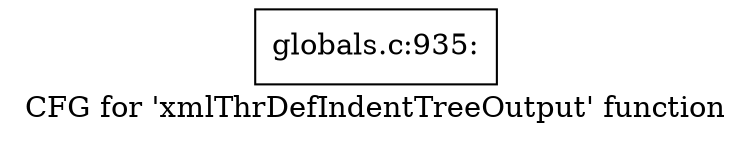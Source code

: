 digraph "CFG for 'xmlThrDefIndentTreeOutput' function" {
	label="CFG for 'xmlThrDefIndentTreeOutput' function";

	Node0x5624fdb49da0 [shape=record,label="{globals.c:935:}"];
}
